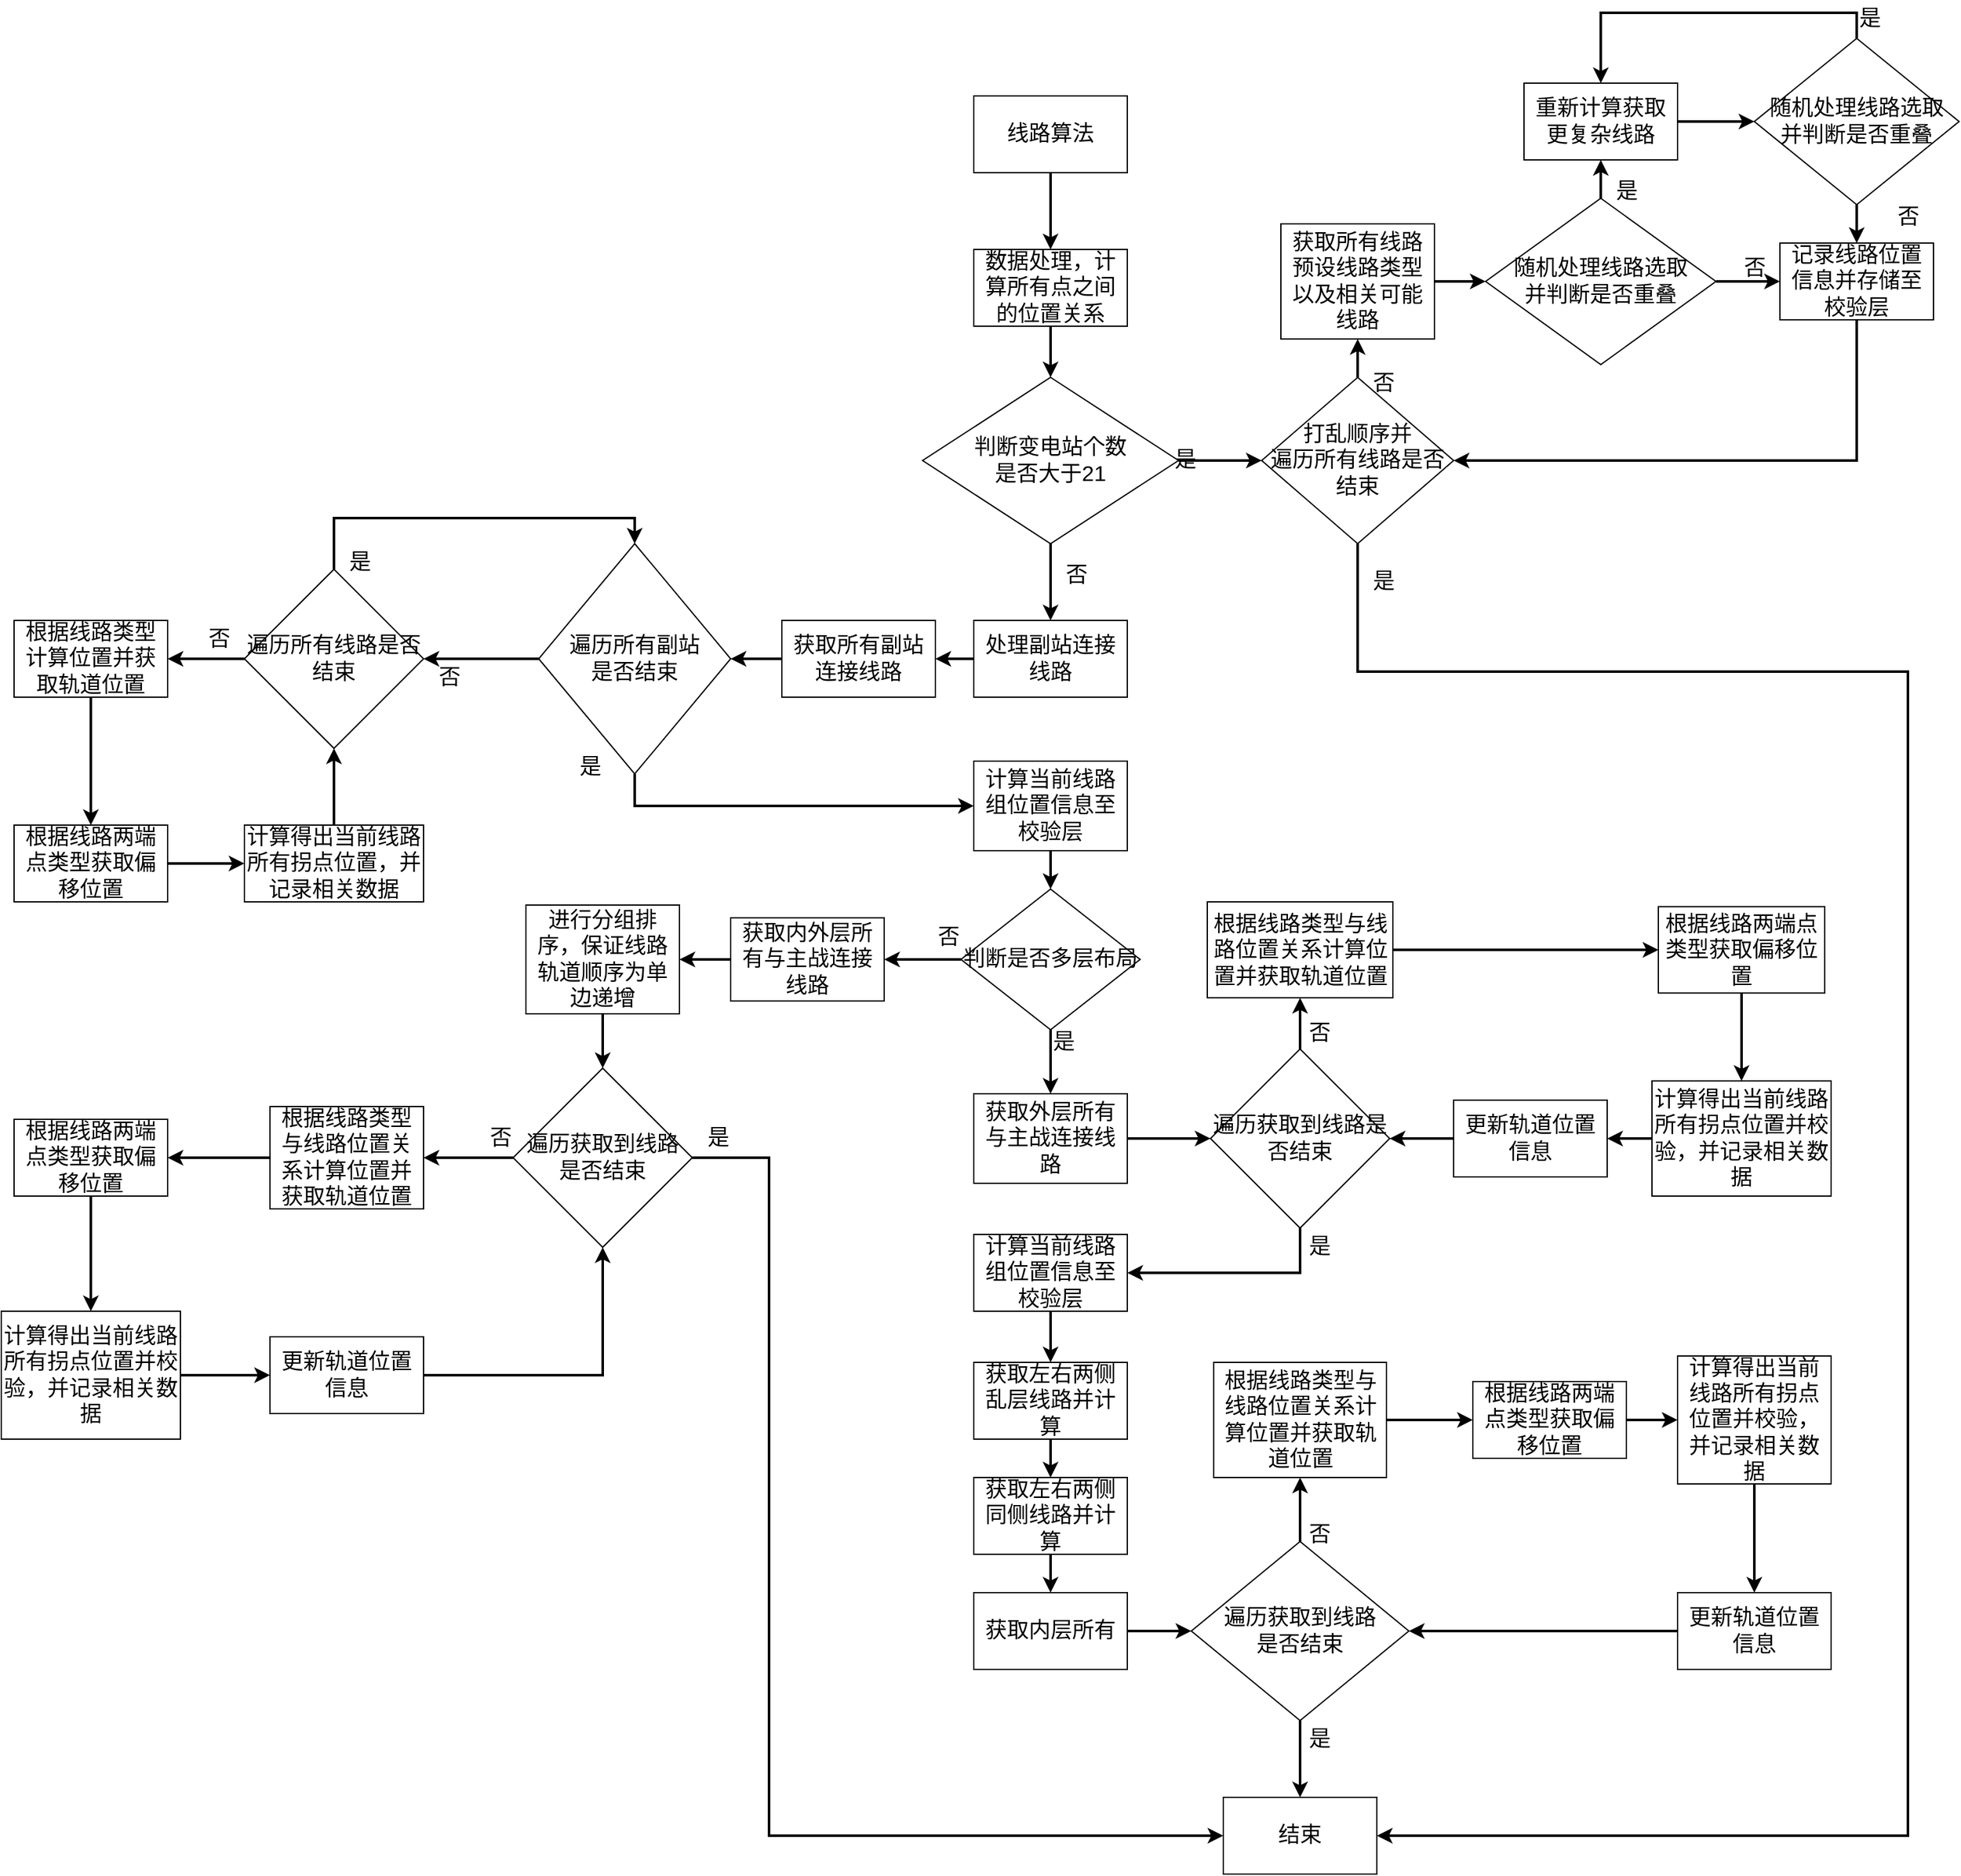 <mxfile version="24.6.0" type="github">
  <diagram name="Page-1" id="edf60f1a-56cd-e834-aa8a-f176f3a09ee4">
    <mxGraphModel dx="2074" dy="1146" grid="1" gridSize="10" guides="1" tooltips="1" connect="1" arrows="1" fold="1" page="1" pageScale="1" pageWidth="3300" pageHeight="2339" background="none" math="0" shadow="0">
      <root>
        <mxCell id="0" />
        <mxCell id="1" parent="0" />
        <mxCell id="yU_KCwu2seXqngZKDWk1-6" value="" style="edgeStyle=orthogonalEdgeStyle;rounded=0;orthogonalLoop=1;jettySize=auto;html=1;strokeWidth=2;fontSize=17;" parent="1" source="yU_KCwu2seXqngZKDWk1-4" target="yU_KCwu2seXqngZKDWk1-5" edge="1">
          <mxGeometry relative="1" as="geometry" />
        </mxCell>
        <mxCell id="yU_KCwu2seXqngZKDWk1-4" value="线路算法" style="rounded=0;whiteSpace=wrap;html=1;fontSize=17;" parent="1" vertex="1">
          <mxGeometry x="1320" y="200" width="120" height="60" as="geometry" />
        </mxCell>
        <mxCell id="yU_KCwu2seXqngZKDWk1-11" value="" style="edgeStyle=orthogonalEdgeStyle;shape=connector;rounded=0;orthogonalLoop=1;jettySize=auto;html=1;labelBackgroundColor=default;strokeColor=default;strokeWidth=2;fontFamily=Helvetica;fontSize=17;fontColor=default;endArrow=classic;" parent="1" source="yU_KCwu2seXqngZKDWk1-5" target="yU_KCwu2seXqngZKDWk1-10" edge="1">
          <mxGeometry relative="1" as="geometry" />
        </mxCell>
        <mxCell id="yU_KCwu2seXqngZKDWk1-5" value="数据处理，计算所有点之间的位置关系" style="rounded=0;whiteSpace=wrap;html=1;fontSize=17;" parent="1" vertex="1">
          <mxGeometry x="1320" y="320" width="120" height="60" as="geometry" />
        </mxCell>
        <mxCell id="yU_KCwu2seXqngZKDWk1-13" value="" style="edgeStyle=orthogonalEdgeStyle;shape=connector;rounded=0;orthogonalLoop=1;jettySize=auto;html=1;labelBackgroundColor=default;strokeColor=default;strokeWidth=2;fontFamily=Helvetica;fontSize=17;fontColor=default;endArrow=classic;" parent="1" source="yU_KCwu2seXqngZKDWk1-10" target="yU_KCwu2seXqngZKDWk1-12" edge="1">
          <mxGeometry relative="1" as="geometry" />
        </mxCell>
        <mxCell id="yU_KCwu2seXqngZKDWk1-180" style="edgeStyle=orthogonalEdgeStyle;shape=connector;rounded=0;orthogonalLoop=1;jettySize=auto;html=1;exitX=1;exitY=0.5;exitDx=0;exitDy=0;entryX=0;entryY=0.5;entryDx=0;entryDy=0;labelBackgroundColor=default;strokeColor=default;strokeWidth=2;fontFamily=Helvetica;fontSize=17;fontColor=default;endArrow=classic;" parent="1" source="yU_KCwu2seXqngZKDWk1-10" target="yU_KCwu2seXqngZKDWk1-161" edge="1">
          <mxGeometry relative="1" as="geometry" />
        </mxCell>
        <mxCell id="yU_KCwu2seXqngZKDWk1-10" value="判断变电站个数&lt;div&gt;是否&lt;span style=&quot;background-color: initial;&quot;&gt;大于21&lt;/span&gt;&lt;/div&gt;" style="rhombus;whiteSpace=wrap;html=1;rounded=0;fontSize=17;" parent="1" vertex="1">
          <mxGeometry x="1280" y="420" width="200" height="130" as="geometry" />
        </mxCell>
        <mxCell id="yU_KCwu2seXqngZKDWk1-15" value="" style="edgeStyle=orthogonalEdgeStyle;shape=connector;rounded=0;orthogonalLoop=1;jettySize=auto;html=1;labelBackgroundColor=default;strokeColor=default;strokeWidth=2;fontFamily=Helvetica;fontSize=17;fontColor=default;endArrow=classic;" parent="1" source="yU_KCwu2seXqngZKDWk1-12" target="yU_KCwu2seXqngZKDWk1-14" edge="1">
          <mxGeometry relative="1" as="geometry" />
        </mxCell>
        <mxCell id="yU_KCwu2seXqngZKDWk1-12" value="处理副站连接线路" style="whiteSpace=wrap;html=1;rounded=0;fontSize=17;" parent="1" vertex="1">
          <mxGeometry x="1320" y="610" width="120" height="60" as="geometry" />
        </mxCell>
        <mxCell id="yU_KCwu2seXqngZKDWk1-17" value="" style="edgeStyle=orthogonalEdgeStyle;shape=connector;rounded=0;orthogonalLoop=1;jettySize=auto;html=1;labelBackgroundColor=default;strokeColor=default;strokeWidth=2;fontFamily=Helvetica;fontSize=17;fontColor=default;endArrow=classic;" parent="1" source="yU_KCwu2seXqngZKDWk1-14" target="yU_KCwu2seXqngZKDWk1-16" edge="1">
          <mxGeometry relative="1" as="geometry" />
        </mxCell>
        <mxCell id="yU_KCwu2seXqngZKDWk1-14" value="获取所有副站连接线路" style="whiteSpace=wrap;html=1;rounded=0;fontSize=17;" parent="1" vertex="1">
          <mxGeometry x="1170" y="610" width="120" height="60" as="geometry" />
        </mxCell>
        <mxCell id="yU_KCwu2seXqngZKDWk1-19" value="" style="edgeStyle=orthogonalEdgeStyle;shape=connector;rounded=0;orthogonalLoop=1;jettySize=auto;html=1;labelBackgroundColor=default;strokeColor=default;strokeWidth=2;fontFamily=Helvetica;fontSize=17;fontColor=default;endArrow=classic;" parent="1" source="yU_KCwu2seXqngZKDWk1-16" target="yU_KCwu2seXqngZKDWk1-18" edge="1">
          <mxGeometry relative="1" as="geometry" />
        </mxCell>
        <mxCell id="yU_KCwu2seXqngZKDWk1-179" style="edgeStyle=orthogonalEdgeStyle;shape=connector;rounded=0;orthogonalLoop=1;jettySize=auto;html=1;exitX=0.5;exitY=1;exitDx=0;exitDy=0;entryX=0;entryY=0.5;entryDx=0;entryDy=0;labelBackgroundColor=default;strokeColor=default;strokeWidth=2;fontFamily=Helvetica;fontSize=17;fontColor=default;endArrow=classic;" parent="1" source="yU_KCwu2seXqngZKDWk1-16" target="yU_KCwu2seXqngZKDWk1-20" edge="1">
          <mxGeometry relative="1" as="geometry" />
        </mxCell>
        <mxCell id="yU_KCwu2seXqngZKDWk1-16" value="遍历所有副站&lt;div&gt;是否结束&lt;/div&gt;" style="rhombus;whiteSpace=wrap;html=1;rounded=0;fontSize=17;" parent="1" vertex="1">
          <mxGeometry x="980" y="550" width="150" height="180" as="geometry" />
        </mxCell>
        <mxCell id="yU_KCwu2seXqngZKDWk1-30" value="" style="edgeStyle=orthogonalEdgeStyle;shape=connector;rounded=0;orthogonalLoop=1;jettySize=auto;html=1;labelBackgroundColor=default;strokeColor=default;strokeWidth=2;fontFamily=Helvetica;fontSize=17;fontColor=default;endArrow=classic;" parent="1" source="yU_KCwu2seXqngZKDWk1-18" target="yU_KCwu2seXqngZKDWk1-29" edge="1">
          <mxGeometry relative="1" as="geometry" />
        </mxCell>
        <mxCell id="OxgRV3SmWeZWbK5WFOAy-1" style="edgeStyle=orthogonalEdgeStyle;rounded=0;orthogonalLoop=1;jettySize=auto;html=1;exitX=0.5;exitY=0;exitDx=0;exitDy=0;entryX=0.5;entryY=0;entryDx=0;entryDy=0;strokeWidth=2;" edge="1" parent="1" source="yU_KCwu2seXqngZKDWk1-18" target="yU_KCwu2seXqngZKDWk1-16">
          <mxGeometry relative="1" as="geometry" />
        </mxCell>
        <mxCell id="yU_KCwu2seXqngZKDWk1-18" value="遍历所有线路是否结束" style="rhombus;whiteSpace=wrap;html=1;rounded=0;fontSize=17;" parent="1" vertex="1">
          <mxGeometry x="750" y="570" width="140" height="140" as="geometry" />
        </mxCell>
        <mxCell id="yU_KCwu2seXqngZKDWk1-44" style="edgeStyle=orthogonalEdgeStyle;shape=connector;rounded=0;orthogonalLoop=1;jettySize=auto;html=1;entryX=0.5;entryY=0;entryDx=0;entryDy=0;labelBackgroundColor=default;strokeColor=default;strokeWidth=2;fontFamily=Helvetica;fontSize=17;fontColor=default;endArrow=classic;" parent="1" source="yU_KCwu2seXqngZKDWk1-20" target="yU_KCwu2seXqngZKDWk1-43" edge="1">
          <mxGeometry relative="1" as="geometry" />
        </mxCell>
        <mxCell id="yU_KCwu2seXqngZKDWk1-20" value="计算当前线路组位置信息至校验层" style="whiteSpace=wrap;html=1;rounded=0;fontSize=17;" parent="1" vertex="1">
          <mxGeometry x="1320" y="720" width="120" height="70" as="geometry" />
        </mxCell>
        <mxCell id="yU_KCwu2seXqngZKDWk1-24" value="是" style="text;html=1;align=center;verticalAlign=middle;resizable=0;points=[];autosize=1;strokeColor=none;fillColor=none;fontSize=17;fontFamily=Helvetica;fontColor=default;" parent="1" vertex="1">
          <mxGeometry x="1000" y="710" width="40" height="30" as="geometry" />
        </mxCell>
        <mxCell id="yU_KCwu2seXqngZKDWk1-25" value="否" style="text;html=1;align=center;verticalAlign=middle;resizable=0;points=[];autosize=1;strokeColor=none;fillColor=none;fontSize=17;fontFamily=Helvetica;fontColor=default;" parent="1" vertex="1">
          <mxGeometry x="710" y="610" width="40" height="30" as="geometry" />
        </mxCell>
        <mxCell id="yU_KCwu2seXqngZKDWk1-27" value="是" style="text;html=1;align=center;verticalAlign=middle;resizable=0;points=[];autosize=1;strokeColor=none;fillColor=none;fontSize=17;fontFamily=Helvetica;fontColor=default;" parent="1" vertex="1">
          <mxGeometry x="820" y="550" width="40" height="30" as="geometry" />
        </mxCell>
        <mxCell id="yU_KCwu2seXqngZKDWk1-34" value="" style="edgeStyle=orthogonalEdgeStyle;shape=connector;rounded=0;orthogonalLoop=1;jettySize=auto;html=1;labelBackgroundColor=default;strokeColor=default;strokeWidth=2;fontFamily=Helvetica;fontSize=17;fontColor=default;endArrow=classic;" parent="1" source="yU_KCwu2seXqngZKDWk1-29" target="yU_KCwu2seXqngZKDWk1-33" edge="1">
          <mxGeometry relative="1" as="geometry" />
        </mxCell>
        <mxCell id="yU_KCwu2seXqngZKDWk1-29" value="根据线路类型计算位置并获取轨道位置" style="whiteSpace=wrap;html=1;rounded=0;fontSize=17;" parent="1" vertex="1">
          <mxGeometry x="570" y="610" width="120" height="60" as="geometry" />
        </mxCell>
        <mxCell id="yU_KCwu2seXqngZKDWk1-36" value="" style="edgeStyle=orthogonalEdgeStyle;shape=connector;rounded=0;orthogonalLoop=1;jettySize=auto;html=1;labelBackgroundColor=default;strokeColor=default;strokeWidth=2;fontFamily=Helvetica;fontSize=17;fontColor=default;endArrow=classic;" parent="1" source="yU_KCwu2seXqngZKDWk1-33" target="yU_KCwu2seXqngZKDWk1-35" edge="1">
          <mxGeometry relative="1" as="geometry" />
        </mxCell>
        <mxCell id="yU_KCwu2seXqngZKDWk1-33" value="根据线路两端点类型获取偏移位置" style="whiteSpace=wrap;html=1;rounded=0;fontSize=17;" parent="1" vertex="1">
          <mxGeometry x="570" y="770" width="120" height="60" as="geometry" />
        </mxCell>
        <mxCell id="yU_KCwu2seXqngZKDWk1-39" style="edgeStyle=orthogonalEdgeStyle;shape=connector;rounded=0;orthogonalLoop=1;jettySize=auto;html=1;exitX=0.5;exitY=0;exitDx=0;exitDy=0;entryX=0.5;entryY=1;entryDx=0;entryDy=0;labelBackgroundColor=default;strokeColor=default;strokeWidth=2;fontFamily=Helvetica;fontSize=17;fontColor=default;endArrow=classic;" parent="1" source="yU_KCwu2seXqngZKDWk1-35" target="yU_KCwu2seXqngZKDWk1-18" edge="1">
          <mxGeometry relative="1" as="geometry" />
        </mxCell>
        <mxCell id="yU_KCwu2seXqngZKDWk1-35" value="计算得出当前线路所有拐点位置，并记录相关数据" style="whiteSpace=wrap;html=1;rounded=0;fontSize=17;" parent="1" vertex="1">
          <mxGeometry x="750" y="770" width="140" height="60" as="geometry" />
        </mxCell>
        <mxCell id="yU_KCwu2seXqngZKDWk1-38" value="否" style="text;html=1;align=center;verticalAlign=middle;resizable=0;points=[];autosize=1;strokeColor=none;fillColor=none;fontSize=17;fontFamily=Helvetica;fontColor=default;" parent="1" vertex="1">
          <mxGeometry x="890" y="640" width="40" height="30" as="geometry" />
        </mxCell>
        <mxCell id="yU_KCwu2seXqngZKDWk1-42" value="否" style="text;html=1;align=center;verticalAlign=middle;resizable=0;points=[];autosize=1;strokeColor=none;fillColor=none;fontSize=17;fontFamily=Helvetica;fontColor=default;" parent="1" vertex="1">
          <mxGeometry x="1380" y="560" width="40" height="30" as="geometry" />
        </mxCell>
        <mxCell id="yU_KCwu2seXqngZKDWk1-46" value="" style="edgeStyle=orthogonalEdgeStyle;shape=connector;rounded=0;orthogonalLoop=1;jettySize=auto;html=1;labelBackgroundColor=default;strokeColor=default;strokeWidth=2;fontFamily=Helvetica;fontSize=17;fontColor=default;endArrow=classic;" parent="1" source="yU_KCwu2seXqngZKDWk1-43" target="yU_KCwu2seXqngZKDWk1-45" edge="1">
          <mxGeometry relative="1" as="geometry" />
        </mxCell>
        <mxCell id="yU_KCwu2seXqngZKDWk1-48" value="" style="edgeStyle=orthogonalEdgeStyle;shape=connector;rounded=0;orthogonalLoop=1;jettySize=auto;html=1;labelBackgroundColor=default;strokeColor=default;strokeWidth=2;fontFamily=Helvetica;fontSize=17;fontColor=default;endArrow=classic;" parent="1" source="yU_KCwu2seXqngZKDWk1-43" target="yU_KCwu2seXqngZKDWk1-47" edge="1">
          <mxGeometry relative="1" as="geometry" />
        </mxCell>
        <mxCell id="yU_KCwu2seXqngZKDWk1-43" value="判断是否多层布局" style="rhombus;whiteSpace=wrap;html=1;fontFamily=Helvetica;fontSize=17;fontColor=default;" parent="1" vertex="1">
          <mxGeometry x="1310" y="820" width="140" height="110" as="geometry" />
        </mxCell>
        <mxCell id="yU_KCwu2seXqngZKDWk1-120" value="" style="edgeStyle=orthogonalEdgeStyle;shape=connector;rounded=0;orthogonalLoop=1;jettySize=auto;html=1;labelBackgroundColor=default;strokeColor=default;strokeWidth=2;fontFamily=Helvetica;fontSize=17;fontColor=default;endArrow=classic;" parent="1" source="yU_KCwu2seXqngZKDWk1-45" target="yU_KCwu2seXqngZKDWk1-119" edge="1">
          <mxGeometry relative="1" as="geometry" />
        </mxCell>
        <mxCell id="yU_KCwu2seXqngZKDWk1-45" value="获取内外层所有与主战连接线路" style="whiteSpace=wrap;html=1;fontSize=17;" parent="1" vertex="1">
          <mxGeometry x="1130" y="842.5" width="120" height="65" as="geometry" />
        </mxCell>
        <mxCell id="yU_KCwu2seXqngZKDWk1-54" value="" style="edgeStyle=orthogonalEdgeStyle;shape=connector;rounded=0;orthogonalLoop=1;jettySize=auto;html=1;labelBackgroundColor=default;strokeColor=default;strokeWidth=2;fontFamily=Helvetica;fontSize=17;fontColor=default;endArrow=classic;" parent="1" source="yU_KCwu2seXqngZKDWk1-47" target="yU_KCwu2seXqngZKDWk1-53" edge="1">
          <mxGeometry relative="1" as="geometry" />
        </mxCell>
        <mxCell id="yU_KCwu2seXqngZKDWk1-47" value="获取外层所有与主战连接线路" style="whiteSpace=wrap;html=1;fontSize=17;" parent="1" vertex="1">
          <mxGeometry x="1320" y="980" width="120" height="70" as="geometry" />
        </mxCell>
        <mxCell id="yU_KCwu2seXqngZKDWk1-49" value="否" style="text;html=1;align=center;verticalAlign=middle;resizable=0;points=[];autosize=1;strokeColor=none;fillColor=none;fontSize=17;fontFamily=Helvetica;fontColor=default;" parent="1" vertex="1">
          <mxGeometry x="1280" y="842.5" width="40" height="30" as="geometry" />
        </mxCell>
        <mxCell id="yU_KCwu2seXqngZKDWk1-50" value="是" style="text;html=1;align=center;verticalAlign=middle;resizable=0;points=[];autosize=1;strokeColor=none;fillColor=none;fontSize=17;fontFamily=Helvetica;fontColor=default;" parent="1" vertex="1">
          <mxGeometry x="1370" y="925" width="40" height="30" as="geometry" />
        </mxCell>
        <mxCell id="yU_KCwu2seXqngZKDWk1-64" style="edgeStyle=orthogonalEdgeStyle;shape=connector;rounded=0;orthogonalLoop=1;jettySize=auto;html=1;exitX=0.5;exitY=0;exitDx=0;exitDy=0;entryX=0.5;entryY=1;entryDx=0;entryDy=0;labelBackgroundColor=default;strokeColor=default;strokeWidth=2;fontFamily=Helvetica;fontSize=17;fontColor=default;endArrow=classic;" parent="1" source="yU_KCwu2seXqngZKDWk1-53" target="yU_KCwu2seXqngZKDWk1-61" edge="1">
          <mxGeometry relative="1" as="geometry" />
        </mxCell>
        <mxCell id="yU_KCwu2seXqngZKDWk1-81" style="edgeStyle=orthogonalEdgeStyle;shape=connector;rounded=0;orthogonalLoop=1;jettySize=auto;html=1;exitX=0.5;exitY=1;exitDx=0;exitDy=0;entryX=1;entryY=0.5;entryDx=0;entryDy=0;labelBackgroundColor=default;strokeColor=default;strokeWidth=2;fontFamily=Helvetica;fontSize=17;fontColor=default;endArrow=classic;" parent="1" source="yU_KCwu2seXqngZKDWk1-53" target="yU_KCwu2seXqngZKDWk1-70" edge="1">
          <mxGeometry relative="1" as="geometry" />
        </mxCell>
        <mxCell id="yU_KCwu2seXqngZKDWk1-53" value="遍历获取到线路是否结束" style="rhombus;whiteSpace=wrap;html=1;fontSize=17;" parent="1" vertex="1">
          <mxGeometry x="1505" y="945" width="140" height="140" as="geometry" />
        </mxCell>
        <mxCell id="yU_KCwu2seXqngZKDWk1-97" value="" style="edgeStyle=orthogonalEdgeStyle;shape=connector;rounded=0;orthogonalLoop=1;jettySize=auto;html=1;labelBackgroundColor=default;strokeColor=default;strokeWidth=2;fontFamily=Helvetica;fontSize=17;fontColor=default;endArrow=classic;" parent="1" source="yU_KCwu2seXqngZKDWk1-55" target="yU_KCwu2seXqngZKDWk1-96" edge="1">
          <mxGeometry relative="1" as="geometry" />
        </mxCell>
        <mxCell id="yU_KCwu2seXqngZKDWk1-55" value="获取左右两侧乱层线路并计算" style="whiteSpace=wrap;html=1;fontSize=17;" parent="1" vertex="1">
          <mxGeometry x="1320" y="1190" width="120" height="60" as="geometry" />
        </mxCell>
        <mxCell id="yU_KCwu2seXqngZKDWk1-57" value="是" style="text;html=1;align=center;verticalAlign=middle;resizable=0;points=[];autosize=1;strokeColor=none;fillColor=none;fontSize=17;fontFamily=Helvetica;fontColor=default;" parent="1" vertex="1">
          <mxGeometry x="1570" y="1085" width="40" height="30" as="geometry" />
        </mxCell>
        <mxCell id="yU_KCwu2seXqngZKDWk1-78" style="edgeStyle=orthogonalEdgeStyle;shape=connector;rounded=0;orthogonalLoop=1;jettySize=auto;html=1;exitX=1;exitY=0.5;exitDx=0;exitDy=0;labelBackgroundColor=default;strokeColor=default;strokeWidth=2;fontFamily=Helvetica;fontSize=17;fontColor=default;endArrow=classic;" parent="1" source="yU_KCwu2seXqngZKDWk1-61" target="yU_KCwu2seXqngZKDWk1-62" edge="1">
          <mxGeometry relative="1" as="geometry" />
        </mxCell>
        <mxCell id="yU_KCwu2seXqngZKDWk1-61" value="根据线路类型与线路位置关系计算位置并获取轨道位置" style="whiteSpace=wrap;html=1;rounded=0;fontSize=17;" parent="1" vertex="1">
          <mxGeometry x="1502.5" y="830" width="145" height="75" as="geometry" />
        </mxCell>
        <mxCell id="yU_KCwu2seXqngZKDWk1-79" style="edgeStyle=orthogonalEdgeStyle;shape=connector;rounded=0;orthogonalLoop=1;jettySize=auto;html=1;exitX=0.5;exitY=1;exitDx=0;exitDy=0;entryX=0.5;entryY=0;entryDx=0;entryDy=0;labelBackgroundColor=default;strokeColor=default;strokeWidth=2;fontFamily=Helvetica;fontSize=17;fontColor=default;endArrow=classic;" parent="1" source="yU_KCwu2seXqngZKDWk1-62" target="yU_KCwu2seXqngZKDWk1-67" edge="1">
          <mxGeometry relative="1" as="geometry" />
        </mxCell>
        <mxCell id="yU_KCwu2seXqngZKDWk1-62" value="根据线路两端点类型获取偏移位置" style="whiteSpace=wrap;html=1;rounded=0;fontSize=17;" parent="1" vertex="1">
          <mxGeometry x="1855" y="833.75" width="130" height="67.5" as="geometry" />
        </mxCell>
        <mxCell id="yU_KCwu2seXqngZKDWk1-66" value="否" style="text;html=1;align=center;verticalAlign=middle;resizable=0;points=[];autosize=1;strokeColor=none;fillColor=none;fontSize=17;fontFamily=Helvetica;fontColor=default;" parent="1" vertex="1">
          <mxGeometry x="1570" y="917.5" width="40" height="30" as="geometry" />
        </mxCell>
        <mxCell id="yU_KCwu2seXqngZKDWk1-75" style="edgeStyle=orthogonalEdgeStyle;shape=connector;rounded=0;orthogonalLoop=1;jettySize=auto;html=1;exitX=0;exitY=0.5;exitDx=0;exitDy=0;entryX=1;entryY=0.5;entryDx=0;entryDy=0;labelBackgroundColor=default;strokeColor=default;strokeWidth=2;fontFamily=Helvetica;fontSize=17;fontColor=default;endArrow=classic;" parent="1" source="yU_KCwu2seXqngZKDWk1-67" target="yU_KCwu2seXqngZKDWk1-74" edge="1">
          <mxGeometry relative="1" as="geometry" />
        </mxCell>
        <mxCell id="yU_KCwu2seXqngZKDWk1-67" value="计算得出当前线路所有拐点位置并校验，并记录相关数据" style="whiteSpace=wrap;html=1;rounded=0;fontSize=17;" parent="1" vertex="1">
          <mxGeometry x="1850" y="970" width="140" height="90" as="geometry" />
        </mxCell>
        <mxCell id="yU_KCwu2seXqngZKDWk1-82" style="edgeStyle=orthogonalEdgeStyle;shape=connector;rounded=0;orthogonalLoop=1;jettySize=auto;html=1;exitX=0.5;exitY=1;exitDx=0;exitDy=0;entryX=0.5;entryY=0;entryDx=0;entryDy=0;labelBackgroundColor=default;strokeColor=default;strokeWidth=2;fontFamily=Helvetica;fontSize=17;fontColor=default;endArrow=classic;" parent="1" source="yU_KCwu2seXqngZKDWk1-70" target="yU_KCwu2seXqngZKDWk1-55" edge="1">
          <mxGeometry relative="1" as="geometry" />
        </mxCell>
        <mxCell id="yU_KCwu2seXqngZKDWk1-70" value="计算当前线路组位置信息至校验层" style="whiteSpace=wrap;html=1;rounded=0;fontSize=17;" parent="1" vertex="1">
          <mxGeometry x="1320" y="1090" width="120" height="60" as="geometry" />
        </mxCell>
        <mxCell id="yU_KCwu2seXqngZKDWk1-184" style="edgeStyle=orthogonalEdgeStyle;shape=connector;rounded=0;orthogonalLoop=1;jettySize=auto;html=1;exitX=0;exitY=0.5;exitDx=0;exitDy=0;labelBackgroundColor=default;strokeColor=default;strokeWidth=2;fontFamily=Helvetica;fontSize=17;fontColor=default;endArrow=classic;" parent="1" source="yU_KCwu2seXqngZKDWk1-74" target="yU_KCwu2seXqngZKDWk1-53" edge="1">
          <mxGeometry relative="1" as="geometry" />
        </mxCell>
        <mxCell id="yU_KCwu2seXqngZKDWk1-74" value="更新轨道位置信息" style="rounded=0;whiteSpace=wrap;html=1;fontFamily=Helvetica;fontSize=17;fontColor=default;" parent="1" vertex="1">
          <mxGeometry x="1695" y="985" width="120" height="60" as="geometry" />
        </mxCell>
        <mxCell id="yU_KCwu2seXqngZKDWk1-99" value="" style="edgeStyle=orthogonalEdgeStyle;shape=connector;rounded=0;orthogonalLoop=1;jettySize=auto;html=1;labelBackgroundColor=default;strokeColor=default;strokeWidth=2;fontFamily=Helvetica;fontSize=17;fontColor=default;endArrow=classic;" parent="1" source="yU_KCwu2seXqngZKDWk1-96" target="yU_KCwu2seXqngZKDWk1-98" edge="1">
          <mxGeometry relative="1" as="geometry" />
        </mxCell>
        <mxCell id="yU_KCwu2seXqngZKDWk1-96" value="获取左右两侧同侧线路并计算" style="whiteSpace=wrap;html=1;fontSize=17;" parent="1" vertex="1">
          <mxGeometry x="1320" y="1280" width="120" height="60" as="geometry" />
        </mxCell>
        <mxCell id="yU_KCwu2seXqngZKDWk1-113" style="edgeStyle=orthogonalEdgeStyle;shape=connector;rounded=0;orthogonalLoop=1;jettySize=auto;html=1;exitX=1;exitY=0.5;exitDx=0;exitDy=0;entryX=0;entryY=0.5;entryDx=0;entryDy=0;labelBackgroundColor=default;strokeColor=default;strokeWidth=2;fontFamily=Helvetica;fontSize=17;fontColor=default;endArrow=classic;" parent="1" source="yU_KCwu2seXqngZKDWk1-98" target="yU_KCwu2seXqngZKDWk1-101" edge="1">
          <mxGeometry relative="1" as="geometry" />
        </mxCell>
        <mxCell id="yU_KCwu2seXqngZKDWk1-98" value="获取内层所有" style="whiteSpace=wrap;html=1;fontSize=17;" parent="1" vertex="1">
          <mxGeometry x="1320" y="1370" width="120" height="60" as="geometry" />
        </mxCell>
        <mxCell id="yU_KCwu2seXqngZKDWk1-100" style="edgeStyle=orthogonalEdgeStyle;shape=connector;rounded=0;orthogonalLoop=1;jettySize=auto;html=1;exitX=0.5;exitY=0;exitDx=0;exitDy=0;entryX=0.5;entryY=1;entryDx=0;entryDy=0;labelBackgroundColor=default;strokeColor=default;strokeWidth=2;fontFamily=Helvetica;fontSize=17;fontColor=default;endArrow=classic;" parent="1" source="yU_KCwu2seXqngZKDWk1-101" target="yU_KCwu2seXqngZKDWk1-104" edge="1">
          <mxGeometry relative="1" as="geometry" />
        </mxCell>
        <mxCell id="yU_KCwu2seXqngZKDWk1-118" style="edgeStyle=orthogonalEdgeStyle;shape=connector;rounded=0;orthogonalLoop=1;jettySize=auto;html=1;exitX=0.5;exitY=1;exitDx=0;exitDy=0;entryX=0.5;entryY=0;entryDx=0;entryDy=0;labelBackgroundColor=default;strokeColor=default;strokeWidth=2;fontFamily=Helvetica;fontSize=17;fontColor=default;endArrow=classic;" parent="1" source="yU_KCwu2seXqngZKDWk1-101" target="yU_KCwu2seXqngZKDWk1-115" edge="1">
          <mxGeometry relative="1" as="geometry" />
        </mxCell>
        <mxCell id="yU_KCwu2seXqngZKDWk1-101" value="遍历获取到线路&lt;div&gt;是否结束&lt;/div&gt;" style="rhombus;whiteSpace=wrap;html=1;fontSize=17;" parent="1" vertex="1">
          <mxGeometry x="1490" y="1330" width="170" height="140" as="geometry" />
        </mxCell>
        <mxCell id="yU_KCwu2seXqngZKDWk1-102" value="是" style="text;html=1;align=center;verticalAlign=middle;resizable=0;points=[];autosize=1;strokeColor=none;fillColor=none;fontSize=17;fontFamily=Helvetica;fontColor=default;" parent="1" vertex="1">
          <mxGeometry x="1570" y="1470" width="40" height="30" as="geometry" />
        </mxCell>
        <mxCell id="yU_KCwu2seXqngZKDWk1-103" style="edgeStyle=orthogonalEdgeStyle;shape=connector;rounded=0;orthogonalLoop=1;jettySize=auto;html=1;exitX=1;exitY=0.5;exitDx=0;exitDy=0;labelBackgroundColor=default;strokeColor=default;strokeWidth=2;fontFamily=Helvetica;fontSize=17;fontColor=default;endArrow=classic;" parent="1" source="yU_KCwu2seXqngZKDWk1-104" target="yU_KCwu2seXqngZKDWk1-106" edge="1">
          <mxGeometry relative="1" as="geometry" />
        </mxCell>
        <mxCell id="yU_KCwu2seXqngZKDWk1-104" value="根据线路类型与线路位置关系计算位置并获取轨道位置" style="whiteSpace=wrap;html=1;rounded=0;fontSize=17;" parent="1" vertex="1">
          <mxGeometry x="1507.5" y="1190" width="135" height="90" as="geometry" />
        </mxCell>
        <mxCell id="yU_KCwu2seXqngZKDWk1-185" style="edgeStyle=orthogonalEdgeStyle;shape=connector;rounded=0;orthogonalLoop=1;jettySize=auto;html=1;exitX=1;exitY=0.5;exitDx=0;exitDy=0;labelBackgroundColor=default;strokeColor=default;strokeWidth=2;fontFamily=Helvetica;fontSize=17;fontColor=default;endArrow=classic;" parent="1" source="yU_KCwu2seXqngZKDWk1-106" target="yU_KCwu2seXqngZKDWk1-109" edge="1">
          <mxGeometry relative="1" as="geometry" />
        </mxCell>
        <mxCell id="yU_KCwu2seXqngZKDWk1-106" value="根据线路两端点类型获取偏移位置" style="whiteSpace=wrap;html=1;rounded=0;fontSize=17;" parent="1" vertex="1">
          <mxGeometry x="1710" y="1205" width="120" height="60" as="geometry" />
        </mxCell>
        <mxCell id="yU_KCwu2seXqngZKDWk1-107" value="否" style="text;html=1;align=center;verticalAlign=middle;resizable=0;points=[];autosize=1;strokeColor=none;fillColor=none;fontSize=17;fontFamily=Helvetica;fontColor=default;" parent="1" vertex="1">
          <mxGeometry x="1570" y="1310" width="40" height="30" as="geometry" />
        </mxCell>
        <mxCell id="yU_KCwu2seXqngZKDWk1-186" style="edgeStyle=orthogonalEdgeStyle;shape=connector;rounded=0;orthogonalLoop=1;jettySize=auto;html=1;exitX=0.5;exitY=1;exitDx=0;exitDy=0;entryX=0.5;entryY=0;entryDx=0;entryDy=0;labelBackgroundColor=default;strokeColor=default;strokeWidth=2;fontFamily=Helvetica;fontSize=17;fontColor=default;endArrow=classic;" parent="1" source="yU_KCwu2seXqngZKDWk1-109" target="yU_KCwu2seXqngZKDWk1-111" edge="1">
          <mxGeometry relative="1" as="geometry" />
        </mxCell>
        <mxCell id="yU_KCwu2seXqngZKDWk1-109" value="计算得出当前线路所有拐点位置并校验，并记录相关数据" style="whiteSpace=wrap;html=1;rounded=0;fontSize=17;" parent="1" vertex="1">
          <mxGeometry x="1870" y="1185" width="120" height="100" as="geometry" />
        </mxCell>
        <mxCell id="yU_KCwu2seXqngZKDWk1-110" style="edgeStyle=orthogonalEdgeStyle;shape=connector;rounded=0;orthogonalLoop=1;jettySize=auto;html=1;exitX=0;exitY=0.5;exitDx=0;exitDy=0;labelBackgroundColor=default;strokeColor=default;strokeWidth=2;fontFamily=Helvetica;fontSize=17;fontColor=default;endArrow=classic;" parent="1" source="yU_KCwu2seXqngZKDWk1-111" target="yU_KCwu2seXqngZKDWk1-101" edge="1">
          <mxGeometry relative="1" as="geometry" />
        </mxCell>
        <mxCell id="yU_KCwu2seXqngZKDWk1-111" value="更新轨道位置信息" style="rounded=0;whiteSpace=wrap;html=1;fontFamily=Helvetica;fontSize=17;fontColor=default;" parent="1" vertex="1">
          <mxGeometry x="1870" y="1370" width="120" height="60" as="geometry" />
        </mxCell>
        <mxCell id="yU_KCwu2seXqngZKDWk1-115" value="结束" style="whiteSpace=wrap;html=1;fontSize=17;" parent="1" vertex="1">
          <mxGeometry x="1515" y="1530" width="120" height="60" as="geometry" />
        </mxCell>
        <mxCell id="yU_KCwu2seXqngZKDWk1-122" value="" style="edgeStyle=orthogonalEdgeStyle;shape=connector;rounded=0;orthogonalLoop=1;jettySize=auto;html=1;labelBackgroundColor=default;strokeColor=default;strokeWidth=2;fontFamily=Helvetica;fontSize=17;fontColor=default;endArrow=classic;" parent="1" source="yU_KCwu2seXqngZKDWk1-119" target="yU_KCwu2seXqngZKDWk1-121" edge="1">
          <mxGeometry relative="1" as="geometry" />
        </mxCell>
        <mxCell id="yU_KCwu2seXqngZKDWk1-119" value="进行分组排序，保证线路轨道顺序为单边递增" style="whiteSpace=wrap;html=1;fontSize=17;" parent="1" vertex="1">
          <mxGeometry x="970" y="832.5" width="120" height="85" as="geometry" />
        </mxCell>
        <mxCell id="yU_KCwu2seXqngZKDWk1-189" style="edgeStyle=orthogonalEdgeStyle;shape=connector;rounded=0;orthogonalLoop=1;jettySize=auto;html=1;exitX=1;exitY=0.5;exitDx=0;exitDy=0;entryX=0;entryY=0.5;entryDx=0;entryDy=0;labelBackgroundColor=default;strokeColor=default;strokeWidth=2;fontFamily=Helvetica;fontSize=17;fontColor=default;endArrow=classic;" parent="1" source="yU_KCwu2seXqngZKDWk1-121" target="yU_KCwu2seXqngZKDWk1-115" edge="1">
          <mxGeometry relative="1" as="geometry">
            <Array as="points">
              <mxPoint x="1160" y="1030" />
              <mxPoint x="1160" y="1560" />
            </Array>
          </mxGeometry>
        </mxCell>
        <mxCell id="yU_KCwu2seXqngZKDWk1-191" style="edgeStyle=orthogonalEdgeStyle;shape=connector;rounded=0;orthogonalLoop=1;jettySize=auto;html=1;exitX=0;exitY=0.5;exitDx=0;exitDy=0;entryX=1;entryY=0.5;entryDx=0;entryDy=0;labelBackgroundColor=default;strokeColor=default;strokeWidth=2;fontFamily=Helvetica;fontSize=17;fontColor=default;endArrow=classic;" parent="1" source="yU_KCwu2seXqngZKDWk1-121" target="yU_KCwu2seXqngZKDWk1-126" edge="1">
          <mxGeometry relative="1" as="geometry" />
        </mxCell>
        <mxCell id="yU_KCwu2seXqngZKDWk1-121" value="遍历获取到线路&lt;div&gt;是否结束&lt;/div&gt;" style="rhombus;whiteSpace=wrap;html=1;fontSize=17;" parent="1" vertex="1">
          <mxGeometry x="960" y="960" width="140" height="140" as="geometry" />
        </mxCell>
        <mxCell id="yU_KCwu2seXqngZKDWk1-135" style="edgeStyle=orthogonalEdgeStyle;shape=connector;rounded=0;orthogonalLoop=1;jettySize=auto;html=1;exitX=0;exitY=0.5;exitDx=0;exitDy=0;entryX=1;entryY=0.5;entryDx=0;entryDy=0;labelBackgroundColor=default;strokeColor=default;strokeWidth=2;fontFamily=Helvetica;fontSize=17;fontColor=default;endArrow=classic;" parent="1" source="yU_KCwu2seXqngZKDWk1-126" target="yU_KCwu2seXqngZKDWk1-128" edge="1">
          <mxGeometry relative="1" as="geometry" />
        </mxCell>
        <mxCell id="yU_KCwu2seXqngZKDWk1-126" value="根据线路类型与线路位置关系计算位置并获取轨道位置" style="whiteSpace=wrap;html=1;rounded=0;fontSize=17;" parent="1" vertex="1">
          <mxGeometry x="770" y="990" width="120" height="80" as="geometry" />
        </mxCell>
        <mxCell id="yU_KCwu2seXqngZKDWk1-192" style="edgeStyle=orthogonalEdgeStyle;shape=connector;rounded=0;orthogonalLoop=1;jettySize=auto;html=1;exitX=0.5;exitY=1;exitDx=0;exitDy=0;entryX=0.5;entryY=0;entryDx=0;entryDy=0;labelBackgroundColor=default;strokeColor=default;strokeWidth=2;fontFamily=Helvetica;fontSize=17;fontColor=default;endArrow=classic;" parent="1" source="yU_KCwu2seXqngZKDWk1-128" target="yU_KCwu2seXqngZKDWk1-131" edge="1">
          <mxGeometry relative="1" as="geometry" />
        </mxCell>
        <mxCell id="yU_KCwu2seXqngZKDWk1-128" value="根据线路两端点类型获取偏移位置" style="whiteSpace=wrap;html=1;rounded=0;fontSize=17;" parent="1" vertex="1">
          <mxGeometry x="570" y="1000" width="120" height="60" as="geometry" />
        </mxCell>
        <mxCell id="yU_KCwu2seXqngZKDWk1-129" value="否" style="text;html=1;align=center;verticalAlign=middle;resizable=0;points=[];autosize=1;strokeColor=none;fillColor=none;fontSize=17;fontFamily=Helvetica;fontColor=default;" parent="1" vertex="1">
          <mxGeometry x="930" y="1000" width="40" height="30" as="geometry" />
        </mxCell>
        <mxCell id="yU_KCwu2seXqngZKDWk1-137" style="edgeStyle=orthogonalEdgeStyle;shape=connector;rounded=0;orthogonalLoop=1;jettySize=auto;html=1;exitX=1;exitY=0.5;exitDx=0;exitDy=0;labelBackgroundColor=default;strokeColor=default;strokeWidth=2;fontFamily=Helvetica;fontSize=17;fontColor=default;endArrow=classic;" parent="1" source="yU_KCwu2seXqngZKDWk1-131" target="yU_KCwu2seXqngZKDWk1-133" edge="1">
          <mxGeometry relative="1" as="geometry" />
        </mxCell>
        <mxCell id="yU_KCwu2seXqngZKDWk1-131" value="计算得出当前线路所有拐点位置并校验，并记录相关数据" style="whiteSpace=wrap;html=1;rounded=0;fontSize=17;" parent="1" vertex="1">
          <mxGeometry x="560" y="1150" width="140" height="100" as="geometry" />
        </mxCell>
        <mxCell id="yU_KCwu2seXqngZKDWk1-190" style="edgeStyle=orthogonalEdgeStyle;shape=connector;rounded=0;orthogonalLoop=1;jettySize=auto;html=1;exitX=1;exitY=0.5;exitDx=0;exitDy=0;entryX=0.5;entryY=1;entryDx=0;entryDy=0;labelBackgroundColor=default;strokeColor=default;strokeWidth=2;fontFamily=Helvetica;fontSize=17;fontColor=default;endArrow=classic;" parent="1" source="yU_KCwu2seXqngZKDWk1-133" target="yU_KCwu2seXqngZKDWk1-121" edge="1">
          <mxGeometry relative="1" as="geometry" />
        </mxCell>
        <mxCell id="yU_KCwu2seXqngZKDWk1-133" value="更新轨道位置信息" style="rounded=0;whiteSpace=wrap;html=1;fontFamily=Helvetica;fontSize=17;fontColor=default;" parent="1" vertex="1">
          <mxGeometry x="770" y="1170" width="120" height="60" as="geometry" />
        </mxCell>
        <mxCell id="yU_KCwu2seXqngZKDWk1-141" value="是" style="text;html=1;align=center;verticalAlign=middle;resizable=0;points=[];autosize=1;strokeColor=none;fillColor=none;fontSize=17;fontFamily=Helvetica;fontColor=default;" parent="1" vertex="1">
          <mxGeometry x="1100" y="1000" width="40" height="30" as="geometry" />
        </mxCell>
        <mxCell id="yU_KCwu2seXqngZKDWk1-168" style="edgeStyle=orthogonalEdgeStyle;shape=connector;rounded=0;orthogonalLoop=1;jettySize=auto;html=1;exitX=1;exitY=0.5;exitDx=0;exitDy=0;entryX=0;entryY=0.5;entryDx=0;entryDy=0;labelBackgroundColor=default;strokeColor=default;strokeWidth=2;fontFamily=Helvetica;fontSize=17;fontColor=default;endArrow=classic;" parent="1" source="yU_KCwu2seXqngZKDWk1-143" target="yU_KCwu2seXqngZKDWk1-147" edge="1">
          <mxGeometry relative="1" as="geometry" />
        </mxCell>
        <mxCell id="yU_KCwu2seXqngZKDWk1-143" value="获取所有线路预设线路类型以及相关可能线路" style="whiteSpace=wrap;html=1;rounded=0;fontSize=17;" parent="1" vertex="1">
          <mxGeometry x="1560" y="300" width="120" height="90" as="geometry" />
        </mxCell>
        <mxCell id="yU_KCwu2seXqngZKDWk1-169" style="edgeStyle=orthogonalEdgeStyle;shape=connector;rounded=0;orthogonalLoop=1;jettySize=auto;html=1;exitX=1;exitY=0.5;exitDx=0;exitDy=0;entryX=0;entryY=0.5;entryDx=0;entryDy=0;labelBackgroundColor=default;strokeColor=default;strokeWidth=2;fontFamily=Helvetica;fontSize=17;fontColor=default;endArrow=classic;" parent="1" source="yU_KCwu2seXqngZKDWk1-147" target="yU_KCwu2seXqngZKDWk1-151" edge="1">
          <mxGeometry relative="1" as="geometry" />
        </mxCell>
        <mxCell id="yU_KCwu2seXqngZKDWk1-170" style="edgeStyle=orthogonalEdgeStyle;shape=connector;rounded=0;orthogonalLoop=1;jettySize=auto;html=1;exitX=0.5;exitY=0;exitDx=0;exitDy=0;entryX=0.5;entryY=1;entryDx=0;entryDy=0;labelBackgroundColor=default;strokeColor=default;strokeWidth=2;fontFamily=Helvetica;fontSize=17;fontColor=default;endArrow=classic;" parent="1" source="yU_KCwu2seXqngZKDWk1-147" target="yU_KCwu2seXqngZKDWk1-149" edge="1">
          <mxGeometry relative="1" as="geometry" />
        </mxCell>
        <mxCell id="yU_KCwu2seXqngZKDWk1-147" value="随机处理线路选取&lt;br style=&quot;font-size: 17px;&quot;&gt;并判断是否重叠" style="rhombus;whiteSpace=wrap;html=1;rounded=0;fontSize=17;" parent="1" vertex="1">
          <mxGeometry x="1720" y="280" width="180" height="130" as="geometry" />
        </mxCell>
        <mxCell id="yU_KCwu2seXqngZKDWk1-172" style="edgeStyle=orthogonalEdgeStyle;shape=connector;rounded=0;orthogonalLoop=1;jettySize=auto;html=1;exitX=1;exitY=0.5;exitDx=0;exitDy=0;entryX=0;entryY=0.5;entryDx=0;entryDy=0;labelBackgroundColor=default;strokeColor=default;strokeWidth=2;fontFamily=Helvetica;fontSize=17;fontColor=default;endArrow=classic;" parent="1" source="yU_KCwu2seXqngZKDWk1-149" target="yU_KCwu2seXqngZKDWk1-155" edge="1">
          <mxGeometry relative="1" as="geometry" />
        </mxCell>
        <mxCell id="yU_KCwu2seXqngZKDWk1-149" value="重新计算获取更复杂线路" style="whiteSpace=wrap;html=1;rounded=0;fontSize=17;" parent="1" vertex="1">
          <mxGeometry x="1750" y="190" width="120" height="60" as="geometry" />
        </mxCell>
        <mxCell id="yU_KCwu2seXqngZKDWk1-181" style="edgeStyle=orthogonalEdgeStyle;shape=connector;rounded=0;orthogonalLoop=1;jettySize=auto;html=1;exitX=0.5;exitY=1;exitDx=0;exitDy=0;entryX=1;entryY=0.5;entryDx=0;entryDy=0;labelBackgroundColor=default;strokeColor=default;strokeWidth=2;fontFamily=Helvetica;fontSize=17;fontColor=default;endArrow=classic;" parent="1" source="yU_KCwu2seXqngZKDWk1-151" target="yU_KCwu2seXqngZKDWk1-161" edge="1">
          <mxGeometry relative="1" as="geometry" />
        </mxCell>
        <mxCell id="yU_KCwu2seXqngZKDWk1-151" value="记录线路位置信息并存储至校验层" style="whiteSpace=wrap;html=1;rounded=0;fontSize=17;" parent="1" vertex="1">
          <mxGeometry x="1950" y="315" width="120" height="60" as="geometry" />
        </mxCell>
        <mxCell id="yU_KCwu2seXqngZKDWk1-153" value="是" style="text;html=1;align=center;verticalAlign=middle;resizable=0;points=[];autosize=1;strokeColor=none;fillColor=none;fontSize=17;fontFamily=Helvetica;fontColor=default;" parent="1" vertex="1">
          <mxGeometry x="2000" y="125" width="40" height="30" as="geometry" />
        </mxCell>
        <mxCell id="yU_KCwu2seXqngZKDWk1-173" style="edgeStyle=orthogonalEdgeStyle;shape=connector;rounded=0;orthogonalLoop=1;jettySize=auto;html=1;exitX=0.5;exitY=0;exitDx=0;exitDy=0;entryX=0.5;entryY=0;entryDx=0;entryDy=0;labelBackgroundColor=default;strokeColor=default;strokeWidth=2;fontFamily=Helvetica;fontSize=17;fontColor=default;endArrow=classic;" parent="1" source="yU_KCwu2seXqngZKDWk1-155" target="yU_KCwu2seXqngZKDWk1-149" edge="1">
          <mxGeometry relative="1" as="geometry" />
        </mxCell>
        <mxCell id="yU_KCwu2seXqngZKDWk1-182" style="edgeStyle=orthogonalEdgeStyle;shape=connector;rounded=0;orthogonalLoop=1;jettySize=auto;html=1;exitX=0.5;exitY=1;exitDx=0;exitDy=0;entryX=0.5;entryY=0;entryDx=0;entryDy=0;labelBackgroundColor=default;strokeColor=default;strokeWidth=2;fontFamily=Helvetica;fontSize=17;fontColor=default;endArrow=classic;" parent="1" source="yU_KCwu2seXqngZKDWk1-155" target="yU_KCwu2seXqngZKDWk1-151" edge="1">
          <mxGeometry relative="1" as="geometry" />
        </mxCell>
        <mxCell id="yU_KCwu2seXqngZKDWk1-155" value="随机处理线路选取&lt;br style=&quot;font-size: 17px;&quot;&gt;并判断是否重叠" style="rhombus;whiteSpace=wrap;html=1;rounded=0;fontSize=17;" parent="1" vertex="1">
          <mxGeometry x="1930" y="155" width="160" height="130" as="geometry" />
        </mxCell>
        <mxCell id="yU_KCwu2seXqngZKDWk1-171" style="edgeStyle=orthogonalEdgeStyle;shape=connector;rounded=0;orthogonalLoop=1;jettySize=auto;html=1;exitX=0.5;exitY=0;exitDx=0;exitDy=0;entryX=0.5;entryY=1;entryDx=0;entryDy=0;labelBackgroundColor=default;strokeColor=default;strokeWidth=2;fontFamily=Helvetica;fontSize=17;fontColor=default;endArrow=classic;" parent="1" source="yU_KCwu2seXqngZKDWk1-161" target="yU_KCwu2seXqngZKDWk1-143" edge="1">
          <mxGeometry relative="1" as="geometry" />
        </mxCell>
        <mxCell id="yU_KCwu2seXqngZKDWk1-187" style="edgeStyle=orthogonalEdgeStyle;shape=connector;rounded=0;orthogonalLoop=1;jettySize=auto;html=1;exitX=0.5;exitY=1;exitDx=0;exitDy=0;entryX=1;entryY=0.5;entryDx=0;entryDy=0;labelBackgroundColor=default;strokeColor=default;strokeWidth=2;fontFamily=Helvetica;fontSize=17;fontColor=default;endArrow=classic;" parent="1" source="yU_KCwu2seXqngZKDWk1-161" target="yU_KCwu2seXqngZKDWk1-115" edge="1">
          <mxGeometry relative="1" as="geometry">
            <Array as="points">
              <mxPoint x="1620" y="650" />
              <mxPoint x="2050" y="650" />
              <mxPoint x="2050" y="1560" />
            </Array>
          </mxGeometry>
        </mxCell>
        <mxCell id="yU_KCwu2seXqngZKDWk1-161" value="打乱顺序并&lt;br style=&quot;font-size: 17px;&quot;&gt;遍历所有线路是否结束" style="rhombus;whiteSpace=wrap;html=1;fontFamily=Helvetica;fontSize=17;fontColor=default;" parent="1" vertex="1">
          <mxGeometry x="1545" y="420" width="150" height="130" as="geometry" />
        </mxCell>
        <mxCell id="yU_KCwu2seXqngZKDWk1-163" value="否" style="text;html=1;align=center;verticalAlign=middle;resizable=0;points=[];autosize=1;strokeColor=none;fillColor=none;fontSize=17;fontFamily=Helvetica;fontColor=default;" parent="1" vertex="1">
          <mxGeometry x="1620" y="410" width="40" height="30" as="geometry" />
        </mxCell>
        <mxCell id="yU_KCwu2seXqngZKDWk1-165" value="是" style="text;html=1;align=center;verticalAlign=middle;resizable=0;points=[];autosize=1;strokeColor=none;fillColor=none;fontSize=17;fontFamily=Helvetica;fontColor=default;" parent="1" vertex="1">
          <mxGeometry x="1620" y="565" width="40" height="30" as="geometry" />
        </mxCell>
        <mxCell id="yU_KCwu2seXqngZKDWk1-174" value="是" style="text;html=1;align=center;verticalAlign=middle;resizable=0;points=[];autosize=1;strokeColor=none;fillColor=none;fontSize=17;fontFamily=Helvetica;fontColor=default;" parent="1" vertex="1">
          <mxGeometry x="1465" y="470" width="40" height="30" as="geometry" />
        </mxCell>
        <mxCell id="yU_KCwu2seXqngZKDWk1-177" value="是" style="text;html=1;align=center;verticalAlign=middle;resizable=0;points=[];autosize=1;strokeColor=none;fillColor=none;fontSize=17;fontFamily=Helvetica;fontColor=default;" parent="1" vertex="1">
          <mxGeometry x="1810" y="260" width="40" height="30" as="geometry" />
        </mxCell>
        <mxCell id="yU_KCwu2seXqngZKDWk1-178" value="否" style="text;html=1;align=center;verticalAlign=middle;resizable=0;points=[];autosize=1;strokeColor=none;fillColor=none;fontSize=17;fontFamily=Helvetica;fontColor=default;" parent="1" vertex="1">
          <mxGeometry x="1910" y="320" width="40" height="30" as="geometry" />
        </mxCell>
        <mxCell id="yU_KCwu2seXqngZKDWk1-183" value="否" style="text;html=1;align=center;verticalAlign=middle;resizable=0;points=[];autosize=1;strokeColor=none;fillColor=none;fontSize=17;fontFamily=Helvetica;fontColor=default;" parent="1" vertex="1">
          <mxGeometry x="2030" y="280" width="40" height="30" as="geometry" />
        </mxCell>
      </root>
    </mxGraphModel>
  </diagram>
</mxfile>

